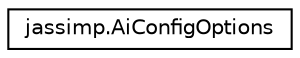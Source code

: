 digraph "Graphical Class Hierarchy"
{
  edge [fontname="Helvetica",fontsize="10",labelfontname="Helvetica",labelfontsize="10"];
  node [fontname="Helvetica",fontsize="10",shape=record];
  rankdir="LR";
  Node1 [label="jassimp.AiConfigOptions",height=0.2,width=0.4,color="black", fillcolor="white", style="filled",URL="$enumjassimp_1_1_ai_config_options.html"];
}
